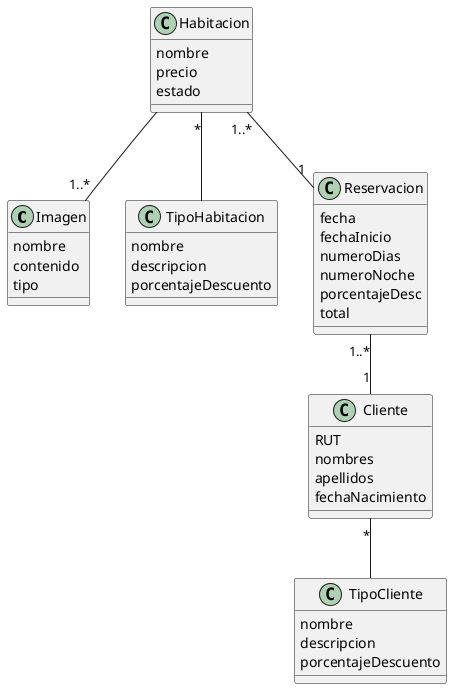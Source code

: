 @startuml Hotel
    class Imagen {
        nombre
        contenido
        tipo
    }

    class Habitacion {
        nombre
        precio
        estado
    }
    class TipoHabitacion{
        nombre
        descripcion
        porcentajeDescuento
    }
    class Reservacion {
        fecha
        fechaInicio
        numeroDias
        numeroNoche
        porcentajeDesc
        total
    }
    class Cliente{
        RUT
        nombres
        apellidos
        fechaNacimiento
    }
    class TipoCliente{
        nombre
        descripcion
        porcentajeDescuento
    }

    Habitacion -- "1..*" Imagen
    Habitacion "1..*" -- "1" Reservacion
    Habitacion "*" -- TipoHabitacion
    Reservacion "1..*" -- "1" Cliente
    Cliente "*" -- TipoCliente
@enduml